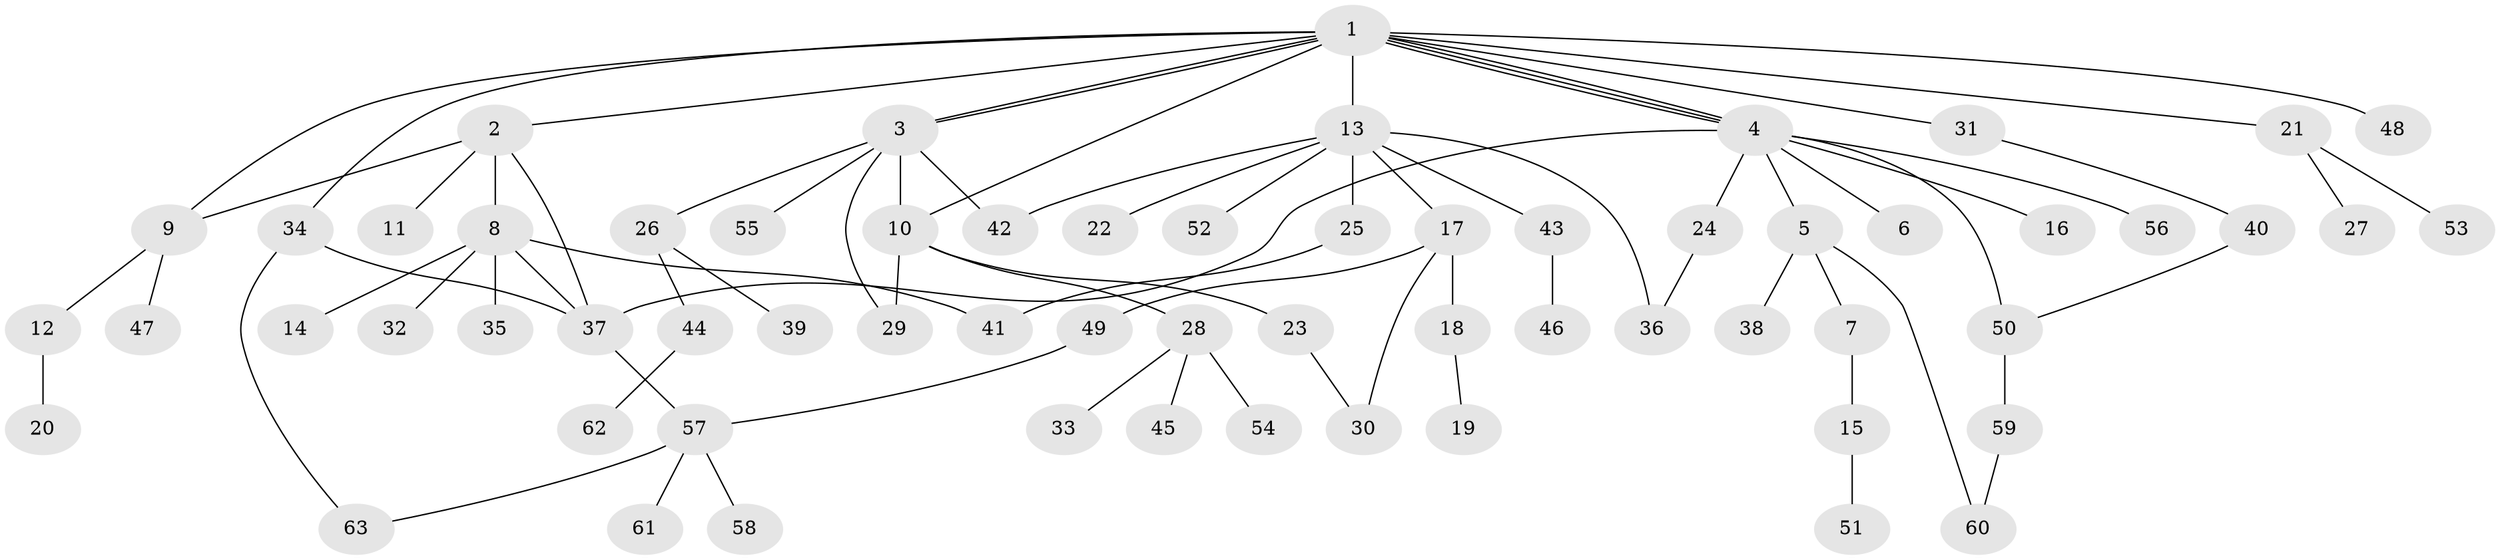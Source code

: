 // Generated by graph-tools (version 1.1) at 2025/35/03/09/25 02:35:49]
// undirected, 63 vertices, 79 edges
graph export_dot {
graph [start="1"]
  node [color=gray90,style=filled];
  1;
  2;
  3;
  4;
  5;
  6;
  7;
  8;
  9;
  10;
  11;
  12;
  13;
  14;
  15;
  16;
  17;
  18;
  19;
  20;
  21;
  22;
  23;
  24;
  25;
  26;
  27;
  28;
  29;
  30;
  31;
  32;
  33;
  34;
  35;
  36;
  37;
  38;
  39;
  40;
  41;
  42;
  43;
  44;
  45;
  46;
  47;
  48;
  49;
  50;
  51;
  52;
  53;
  54;
  55;
  56;
  57;
  58;
  59;
  60;
  61;
  62;
  63;
  1 -- 2;
  1 -- 3;
  1 -- 3;
  1 -- 4;
  1 -- 4;
  1 -- 4;
  1 -- 9;
  1 -- 10;
  1 -- 13;
  1 -- 21;
  1 -- 31;
  1 -- 34;
  1 -- 48;
  2 -- 8;
  2 -- 9;
  2 -- 11;
  2 -- 37;
  3 -- 10;
  3 -- 26;
  3 -- 29;
  3 -- 42;
  3 -- 55;
  4 -- 5;
  4 -- 6;
  4 -- 16;
  4 -- 24;
  4 -- 37;
  4 -- 50;
  4 -- 56;
  5 -- 7;
  5 -- 38;
  5 -- 60;
  7 -- 15;
  8 -- 14;
  8 -- 32;
  8 -- 35;
  8 -- 37;
  8 -- 41;
  9 -- 12;
  9 -- 47;
  10 -- 23;
  10 -- 28;
  10 -- 29;
  12 -- 20;
  13 -- 17;
  13 -- 22;
  13 -- 25;
  13 -- 36;
  13 -- 42;
  13 -- 43;
  13 -- 52;
  15 -- 51;
  17 -- 18;
  17 -- 30;
  17 -- 49;
  18 -- 19;
  21 -- 27;
  21 -- 53;
  23 -- 30;
  24 -- 36;
  25 -- 41;
  26 -- 39;
  26 -- 44;
  28 -- 33;
  28 -- 45;
  28 -- 54;
  31 -- 40;
  34 -- 37;
  34 -- 63;
  37 -- 57;
  40 -- 50;
  43 -- 46;
  44 -- 62;
  49 -- 57;
  50 -- 59;
  57 -- 58;
  57 -- 61;
  57 -- 63;
  59 -- 60;
}
